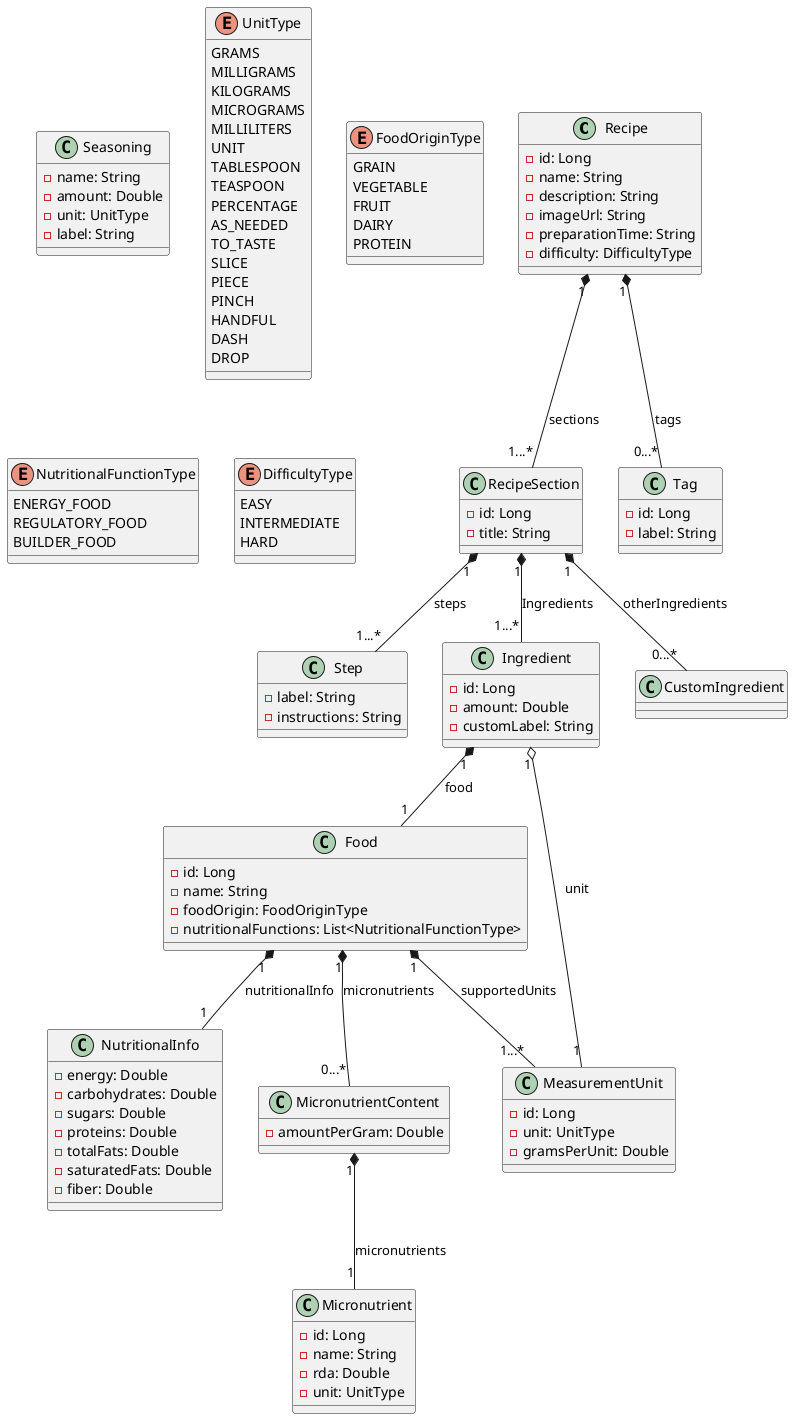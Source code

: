 @startuml

class Recipe {
    - id: Long
    - name: String
    - description: String
    - imageUrl: String
    - preparationTime: String
    - difficulty: DifficultyType
}
Recipe "1" *-- "1...*" RecipeSection : sections
Recipe "1" *-- "0...*" Tag : tags

class Tag {
    - id: Long
    - label: String
}

class RecipeSection {
    - id: Long
    - title: String
}
RecipeSection "1" *-- "1...*" Step : steps
RecipeSection "1" *-- "1...*" Ingredient : Ingredients
RecipeSection "1" *-- "0...*" CustomIngredient : otherIngredients

class Step {
    - label: String
    - instructions: String
}

class Ingredient {
    - id: Long
    - amount: Double
    - customLabel: String
}
Ingredient "1" *-- "1" Food : food
Ingredient "1" o-- "1" MeasurementUnit : unit

class Seasoning {
    - name: String
    - amount: Double
    - unit: UnitType
    - label: String
}

class Food {
    - id: Long
    - name: String
    - foodOrigin: FoodOriginType
    - nutritionalFunctions: List<NutritionalFunctionType>
}
Food "1" *-- "1" NutritionalInfo : nutritionalInfo
Food "1" *-- "1...*" MeasurementUnit : supportedUnits
Food "1" *-- "0...*" MicronutrientContent : micronutrients

class NutritionalInfo {
    - energy: Double
    - carbohydrates: Double
    - sugars: Double
    - proteins: Double
    - totalFats: Double
    - saturatedFats: Double
    - fiber: Double
}

class MicronutrientContent {
    - amountPerGram: Double
}
MicronutrientContent "1" *-- "1" Micronutrient : micronutrients

class Micronutrient {
    - id: Long
    - name: String
    - rda: Double
        ' recommendedDietaryAllowance
    - unit: UnitType
}

class MeasurementUnit {
    - id: Long
    - unit: UnitType
    - gramsPerUnit: Double
}

enum UnitType {
    GRAMS
    MILLIGRAMS
    KILOGRAMS
    MICROGRAMS
    MILLILITERS
    UNIT
    TABLESPOON
    TEASPOON
    PERCENTAGE
    AS_NEEDED
    TO_TASTE
    SLICE
    PIECE
    PINCH
    HANDFUL
    DASH
    DROP
}

enum FoodOriginType {
    GRAIN
    VEGETABLE
    FRUIT
    DAIRY
    PROTEIN
}

enum NutritionalFunctionType {
    ENERGY_FOOD
    REGULATORY_FOOD
    BUILDER_FOOD
}

enum DifficultyType {
    EASY
    INTERMEDIATE
    HARD
}

@enduml
